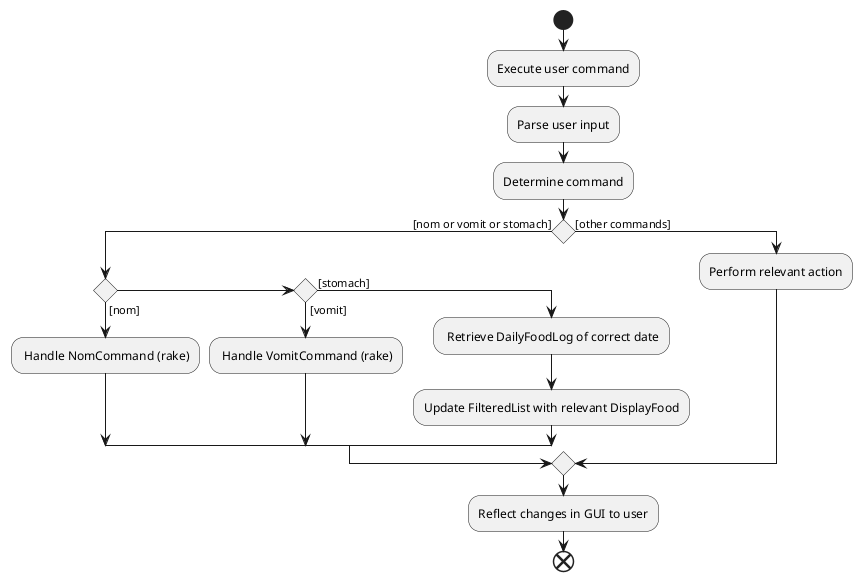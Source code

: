 @startuml
start

:Execute user command;
:Parse user input;
:Determine command;

if() then ([nom or vomit or stomach])

if () then ([nom])
: Handle NomCommand (rake);
elseif () then ([vomit])
: Handle VomitCommand (rake);
else ([stomach])
: Retrieve DailyFoodLog of correct date;
:Update FilteredList with relevant DisplayFood;
endif

else([other commands])
:Perform relevant action;
endif

:Reflect changes in GUI to user;

end
@enduml
